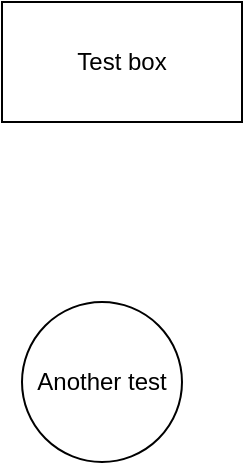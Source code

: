 <mxfile version="24.1.0" type="github">
  <diagram name="Page-1" id="Umjo93Ruco6CvuzdIonu">
    <mxGraphModel dx="998" dy="661" grid="1" gridSize="10" guides="1" tooltips="1" connect="1" arrows="1" fold="1" page="1" pageScale="1" pageWidth="827" pageHeight="1169" math="0" shadow="0">
      <root>
        <mxCell id="0" />
        <mxCell id="1" parent="0" />
        <mxCell id="nU8wIVuHtzJu9R2tz0JM-1" value="Test box" style="rounded=0;whiteSpace=wrap;html=1;" vertex="1" parent="1">
          <mxGeometry x="350" y="310" width="120" height="60" as="geometry" />
        </mxCell>
        <mxCell id="nU8wIVuHtzJu9R2tz0JM-2" value="Another test" style="ellipse;whiteSpace=wrap;html=1;aspect=fixed;" vertex="1" parent="1">
          <mxGeometry x="360" y="460" width="80" height="80" as="geometry" />
        </mxCell>
      </root>
    </mxGraphModel>
  </diagram>
</mxfile>
